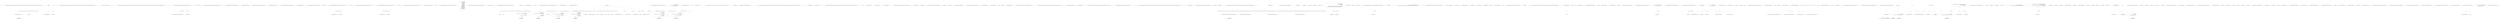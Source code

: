 digraph  {
m0_10 [cluster="CommandLine.Core.SpecificationExtensions.ThrowingValidate(System.Collections.Generic.IEnumerable<CommandLine.Core.Specification>, System.Collections.Generic.IEnumerable<System.Tuple<System.Func<CommandLine.Core.Specification, bool>, string>>)", file="InstanceBuilder.cs", label="Entry CommandLine.Core.SpecificationExtensions.ThrowingValidate(System.Collections.Generic.IEnumerable<CommandLine.Core.Specification>, System.Collections.Generic.IEnumerable<System.Tuple<System.Func<CommandLine.Core.Specification, bool>, string>>)", span="38-38"];
m0_11 [cluster="CommandLine.Core.SpecificationExtensions.ThrowingValidate(System.Collections.Generic.IEnumerable<CommandLine.Core.Specification>, System.Collections.Generic.IEnumerable<System.Tuple<System.Func<CommandLine.Core.Specification, bool>, string>>)", file="InstanceBuilder.cs", label=guardsLookup, span="40-40"];
m0_12 [cluster="CommandLine.Core.SpecificationExtensions.ThrowingValidate(System.Collections.Generic.IEnumerable<CommandLine.Core.Specification>, System.Collections.Generic.IEnumerable<System.Tuple<System.Func<CommandLine.Core.Specification, bool>, string>>)", file="InstanceBuilder.cs", label="specifications.Any(spec => guard.Item1(spec))", span="42-42"];
m0_14 [cluster="CommandLine.Core.SpecificationExtensions.ThrowingValidate(System.Collections.Generic.IEnumerable<CommandLine.Core.Specification>, System.Collections.Generic.IEnumerable<System.Tuple<System.Func<CommandLine.Core.Specification, bool>, string>>)", file="InstanceBuilder.cs", label="return specifications;", span="48-48"];
m0_13 [cluster="CommandLine.Core.SpecificationExtensions.ThrowingValidate(System.Collections.Generic.IEnumerable<CommandLine.Core.Specification>, System.Collections.Generic.IEnumerable<System.Tuple<System.Func<CommandLine.Core.Specification, bool>, string>>)", file="InstanceBuilder.cs", label="throw new ApplicationException(guard.Item2);", span="44-44"];
m0_15 [cluster="CommandLine.Core.SpecificationExtensions.ThrowingValidate(System.Collections.Generic.IEnumerable<CommandLine.Core.Specification>, System.Collections.Generic.IEnumerable<System.Tuple<System.Func<CommandLine.Core.Specification, bool>, string>>)", file="InstanceBuilder.cs", label="Exit CommandLine.Core.SpecificationExtensions.ThrowingValidate(System.Collections.Generic.IEnumerable<CommandLine.Core.Specification>, System.Collections.Generic.IEnumerable<System.Tuple<System.Func<CommandLine.Core.Specification, bool>, string>>)", span="38-38"];
m0_30 [cluster="System.Func<T1, T2, TResult>.Invoke(T1, T2)", file="InstanceBuilder.cs", label="Entry System.Func<T1, T2, TResult>.Invoke(T1, T2)", span="0-0"];
m0_9 [cluster="CommandLine.Core.OptionSpecification.OptionSpecification(string, string, bool, string, CommandLine.Infrastructure.Maybe<int>, CommandLine.Infrastructure.Maybe<int>, char, CommandLine.Infrastructure.Maybe<object>, System.Type, CommandLine.Core.TargetType, string, string, System.Collections.Generic.IEnumerable<string>)", file="InstanceBuilder.cs", label="Entry CommandLine.Core.OptionSpecification.OptionSpecification(string, string, bool, string, CommandLine.Infrastructure.Maybe<int>, CommandLine.Infrastructure.Maybe<int>, char, CommandLine.Infrastructure.Maybe<object>, System.Type, CommandLine.Core.TargetType, string, string, System.Collections.Generic.IEnumerable<string>)", span="18-18"];
m0_22 [cluster="CommandLine.Core.SpecificationExtensions.HavingRange(CommandLine.Core.Specification, System.Func<int, int, bool>)", file="InstanceBuilder.cs", label="Entry CommandLine.Core.SpecificationExtensions.HavingRange(CommandLine.Core.Specification, System.Func<int, int, bool>)", span="51-51"];
m0_23 [cluster="CommandLine.Core.SpecificationExtensions.HavingRange(CommandLine.Core.Specification, System.Func<int, int, bool>)", file="InstanceBuilder.cs", label="int min", span="53-53"];
m0_25 [cluster="CommandLine.Core.SpecificationExtensions.HavingRange(CommandLine.Core.Specification, System.Func<int, int, bool>)", file="InstanceBuilder.cs", label="specification.Min.MatchJust(out min) && specification.Max.MatchJust(out max)", span="55-55"];
m0_26 [cluster="CommandLine.Core.SpecificationExtensions.HavingRange(CommandLine.Core.Specification, System.Func<int, int, bool>)", file="InstanceBuilder.cs", label="return predicate(min, max);", span="57-57"];
m0_24 [cluster="CommandLine.Core.SpecificationExtensions.HavingRange(CommandLine.Core.Specification, System.Func<int, int, bool>)", file="InstanceBuilder.cs", label="int max", span="54-54"];
m0_27 [cluster="CommandLine.Core.SpecificationExtensions.HavingRange(CommandLine.Core.Specification, System.Func<int, int, bool>)", file="InstanceBuilder.cs", label="return false;", span="59-59"];
m0_28 [cluster="CommandLine.Core.SpecificationExtensions.HavingRange(CommandLine.Core.Specification, System.Func<int, int, bool>)", file="InstanceBuilder.cs", label="Exit CommandLine.Core.SpecificationExtensions.HavingRange(CommandLine.Core.Specification, System.Func<int, int, bool>)", span="51-51"];
m0_0 [cluster="CommandLine.Core.SpecificationExtensions.IsOption(CommandLine.Core.Specification)", file="InstanceBuilder.cs", label="Entry CommandLine.Core.SpecificationExtensions.IsOption(CommandLine.Core.Specification)", span="10-10"];
m0_1 [cluster="CommandLine.Core.SpecificationExtensions.IsOption(CommandLine.Core.Specification)", file="InstanceBuilder.cs", label="return specification.Tag == SpecificationType.Option;", span="12-12"];
m0_2 [cluster="CommandLine.Core.SpecificationExtensions.IsOption(CommandLine.Core.Specification)", file="InstanceBuilder.cs", label="Exit CommandLine.Core.SpecificationExtensions.IsOption(CommandLine.Core.Specification)", span="10-10"];
m0_29 [cluster="CommandLine.Infrastructure.Maybe<T>.MatchJust(out T)", file="InstanceBuilder.cs", label="Entry CommandLine.Infrastructure.Maybe<T>.MatchJust(out T)", span="31-31"];
m0_3 [cluster="CommandLine.Core.SpecificationExtensions.IsValue(CommandLine.Core.Specification)", file="InstanceBuilder.cs", label="Entry CommandLine.Core.SpecificationExtensions.IsValue(CommandLine.Core.Specification)", span="15-15"];
m0_4 [cluster="CommandLine.Core.SpecificationExtensions.IsValue(CommandLine.Core.Specification)", file="InstanceBuilder.cs", label="return specification.Tag == SpecificationType.Value;", span="17-17"];
m0_5 [cluster="CommandLine.Core.SpecificationExtensions.IsValue(CommandLine.Core.Specification)", file="InstanceBuilder.cs", label="Exit CommandLine.Core.SpecificationExtensions.IsValue(CommandLine.Core.Specification)", span="15-15"];
m0_18 [cluster="lambda expression", file="InstanceBuilder.cs", label="Entry lambda expression", span="42-42"];
m0_19 [cluster="lambda expression", file="InstanceBuilder.cs", label="guard.Item1(spec)", span="42-42"];
m0_20 [cluster="lambda expression", file="InstanceBuilder.cs", label="Exit lambda expression", span="42-42"];
m0_37 [cluster="CommandLine.Core.SpecificationExtensions.HavingMax(CommandLine.Core.Specification, System.Func<int, bool>)", file="InstanceBuilder.cs", label="Entry CommandLine.Core.SpecificationExtensions.HavingMax(CommandLine.Core.Specification, System.Func<int, bool>)", span="72-72"];
m0_38 [cluster="CommandLine.Core.SpecificationExtensions.HavingMax(CommandLine.Core.Specification, System.Func<int, bool>)", file="InstanceBuilder.cs", label="int max", span="74-74"];
m0_39 [cluster="CommandLine.Core.SpecificationExtensions.HavingMax(CommandLine.Core.Specification, System.Func<int, bool>)", file="InstanceBuilder.cs", label="specification.Max.MatchJust(out max)", span="75-75"];
m0_40 [cluster="CommandLine.Core.SpecificationExtensions.HavingMax(CommandLine.Core.Specification, System.Func<int, bool>)", file="InstanceBuilder.cs", label="return predicate(max);", span="77-77"];
m0_41 [cluster="CommandLine.Core.SpecificationExtensions.HavingMax(CommandLine.Core.Specification, System.Func<int, bool>)", file="InstanceBuilder.cs", label="return false;", span="79-79"];
m0_42 [cluster="CommandLine.Core.SpecificationExtensions.HavingMax(CommandLine.Core.Specification, System.Func<int, bool>)", file="InstanceBuilder.cs", label="Exit CommandLine.Core.SpecificationExtensions.HavingMax(CommandLine.Core.Specification, System.Func<int, bool>)", span="72-72"];
m0_31 [cluster="CommandLine.Core.SpecificationExtensions.HavingMin(CommandLine.Core.Specification, System.Func<int, bool>)", file="InstanceBuilder.cs", label="Entry CommandLine.Core.SpecificationExtensions.HavingMin(CommandLine.Core.Specification, System.Func<int, bool>)", span="62-62"];
m0_32 [cluster="CommandLine.Core.SpecificationExtensions.HavingMin(CommandLine.Core.Specification, System.Func<int, bool>)", file="InstanceBuilder.cs", label="int min", span="64-64"];
m0_33 [cluster="CommandLine.Core.SpecificationExtensions.HavingMin(CommandLine.Core.Specification, System.Func<int, bool>)", file="InstanceBuilder.cs", label="specification.Min.MatchJust(out min)", span="65-65"];
m0_34 [cluster="CommandLine.Core.SpecificationExtensions.HavingMin(CommandLine.Core.Specification, System.Func<int, bool>)", file="InstanceBuilder.cs", label="return predicate(min);", span="67-67"];
m0_35 [cluster="CommandLine.Core.SpecificationExtensions.HavingMin(CommandLine.Core.Specification, System.Func<int, bool>)", file="InstanceBuilder.cs", label="return false;", span="69-69"];
m0_36 [cluster="CommandLine.Core.SpecificationExtensions.HavingMin(CommandLine.Core.Specification, System.Func<int, bool>)", file="InstanceBuilder.cs", label="Exit CommandLine.Core.SpecificationExtensions.HavingMin(CommandLine.Core.Specification, System.Func<int, bool>)", span="62-62"];
m0_17 [cluster="System.ApplicationException.ApplicationException(string)", file="InstanceBuilder.cs", label="Entry System.ApplicationException.ApplicationException(string)", span="0-0"];
m0_16 [cluster="Unk.Any", file="InstanceBuilder.cs", label="Entry Unk.Any", span=""];
m0_6 [cluster="CommandLine.Core.SpecificationExtensions.WithLongName(CommandLine.Core.OptionSpecification, string)", file="InstanceBuilder.cs", label="Entry CommandLine.Core.SpecificationExtensions.WithLongName(CommandLine.Core.OptionSpecification, string)", span="20-20"];
m0_7 [cluster="CommandLine.Core.SpecificationExtensions.WithLongName(CommandLine.Core.OptionSpecification, string)", file="InstanceBuilder.cs", label="return new OptionSpecification(\r\n                specification.ShortName,\r\n                newLongName,\r\n                specification.Required,\r\n                specification.SetName,\r\n                specification.Min,\r\n                specification.Max,\r\n                specification.Separator,\r\n                specification.DefaultValue,\r\n                specification.ConversionType,\r\n                specification.TargetType,\r\n                specification.HelpText,\r\n                specification.MetaValue,\r\n                specification.EnumValues);", span="22-35"];
m0_8 [cluster="CommandLine.Core.SpecificationExtensions.WithLongName(CommandLine.Core.OptionSpecification, string)", file="InstanceBuilder.cs", label="Exit CommandLine.Core.SpecificationExtensions.WithLongName(CommandLine.Core.OptionSpecification, string)", span="20-20"];
m0_21 [cluster="System.Func<T, TResult>.Invoke(T)", file="InstanceBuilder.cs", label="Entry System.Func<T, TResult>.Invoke(T)", span="0-0"];
m0_43 [file="InstanceBuilder.cs", label=guard, span=""];
m1_8 [cluster="CommandLine.Infrastructure.Maybe.Nothing<T>()", file="Specification.cs", label="Entry CommandLine.Infrastructure.Maybe.Nothing<T>()", span="63-63"];
m1_9 [cluster="System.Collections.Generic.List<T>.List()", color=green, community=0, file="Specification.cs", label="Entry System.Collections.Generic.List<T>.List()", prediction=0, span="0-0"];
m1_10 [cluster="CommandLine.Core.NameLookup.WithSeparator(string, System.Collections.Generic.IEnumerable<CommandLine.Core.OptionSpecification>, System.StringComparer)", color=green, community=0, file="Specification.cs", label="Entry CommandLine.Core.NameLookup.WithSeparator(string, System.Collections.Generic.IEnumerable<CommandLine.Core.OptionSpecification>, System.StringComparer)", prediction=1, span="16-16"];
m1_11 [cluster="Unk.ShouldBeEquivalentTo", file="Specification.cs", label="Entry Unk.ShouldBeEquivalentTo", span=""];
m1_12 [cluster="CommandLine.Parser.Parser(System.Action<CommandLine.ParserSettings>)", file="Specification.cs", label="configuration(settings)", span="41-41"];
m1_13 [cluster="CommandLine.Parser.Parser(System.Action<CommandLine.ParserSettings>)", file="Specification.cs", label="settings.Consumed = true", span="42-42"];
m1_14 [cluster="CommandLine.Parser.Parser(System.Action<CommandLine.ParserSettings>)", file="Specification.cs", label="Exit CommandLine.Parser.Parser(System.Action<CommandLine.ParserSettings>)", span="36-36"];
m1_84 [cluster="CommandLine.Core.Tokenizer.PreprocessDashDash(System.Collections.Generic.IEnumerable<string>, System.Func<System.Collections.Generic.IEnumerable<string>, RailwaySharp.ErrorHandling.Result<System.Collections.Generic.IEnumerable<CommandLine.Core.Token>, CommandLine.Error>>)", file="Specification.cs", label="Entry CommandLine.Core.Tokenizer.PreprocessDashDash(System.Collections.Generic.IEnumerable<string>, System.Func<System.Collections.Generic.IEnumerable<string>, RailwaySharp.ErrorHandling.Result<System.Collections.Generic.IEnumerable<CommandLine.Core.Token>, CommandLine.Error>>)", span="34-34"];
m1_20 [cluster="CommandLine.Parser.~Parser()", file="Specification.cs", label="Entry CommandLine.Parser.~Parser()", span="54-54"];
m1_21 [cluster="CommandLine.Parser.~Parser()", file="Specification.cs", label="Dispose(false)", span="56-56"];
m1_22 [cluster="CommandLine.Parser.~Parser()", file="Specification.cs", label="Exit CommandLine.Parser.~Parser()", span="54-54"];
m1_86 [cluster="CommandLine.Core.Tokenizer.ExplodeOptionList(RailwaySharp.ErrorHandling.Result<System.Collections.Generic.IEnumerable<CommandLine.Core.Token>, CommandLine.Error>, System.Func<string, CSharpx.Maybe<char>>)", file="Specification.cs", label="Entry CommandLine.Core.Tokenizer.ExplodeOptionList(RailwaySharp.ErrorHandling.Result<System.Collections.Generic.IEnumerable<CommandLine.Core.Token>, CommandLine.Error>, System.Func<string, CSharpx.Maybe<char>>)", span="47-47"];
m1_58 [cluster="CommandLine.Parser.ParseArguments(System.Collections.Generic.IEnumerable<string>, params System.Type[])", file="Specification.cs", label="Entry CommandLine.Parser.ParseArguments(System.Collections.Generic.IEnumerable<string>, params System.Type[])", span="141-141"];
m1_59 [cluster="CommandLine.Parser.ParseArguments(System.Collections.Generic.IEnumerable<string>, params System.Type[])", color=green, community=0, file="Specification.cs", label="args == null", prediction=2, span="143-143"];
m1_60 [cluster="CommandLine.Parser.ParseArguments(System.Collections.Generic.IEnumerable<string>, params System.Type[])", color=green, community=0, file="Specification.cs", label="throw new ArgumentNullException(''args'');", prediction=3, span="143-143"];
m1_61 [cluster="CommandLine.Parser.ParseArguments(System.Collections.Generic.IEnumerable<string>, params System.Type[])", color=green, community=0, file="Specification.cs", label="types == null", prediction=4, span="144-144"];
m1_62 [cluster="CommandLine.Parser.ParseArguments(System.Collections.Generic.IEnumerable<string>, params System.Type[])", color=green, community=0, file="Specification.cs", label="throw new ArgumentNullException(''types'');", prediction=5, span="144-144"];
m1_63 [cluster="CommandLine.Parser.ParseArguments(System.Collections.Generic.IEnumerable<string>, params System.Type[])", color=green, community=0, file="Specification.cs", label="types.Length == 0", prediction=4, span="145-145"];
m1_64 [cluster="CommandLine.Parser.ParseArguments(System.Collections.Generic.IEnumerable<string>, params System.Type[])", color=green, community=0, file="Specification.cs", label="throw new ArgumentOutOfRangeException(''types'');", prediction=7, span="145-145"];
m1_65 [cluster="CommandLine.Parser.ParseArguments(System.Collections.Generic.IEnumerable<string>, params System.Type[])", color=green, community=0, file="Specification.cs", label="return MakeParserResult(\r\n                () => InstanceChooser.Choose(\r\n                    (arguments, optionSpecs) => Tokenize(arguments, optionSpecs, settings),\r\n                    types,\r\n                    args,\r\n                    settings.NameComparer,\r\n                    settings.ParsingCulture),\r\n                settings);", prediction=4, span="147-154"];
m1_66 [cluster="CommandLine.Parser.ParseArguments(System.Collections.Generic.IEnumerable<string>, params System.Type[])", file="Specification.cs", label="Exit CommandLine.Parser.ParseArguments(System.Collections.Generic.IEnumerable<string>, params System.Type[])", span="141-141"];
m1_16 [cluster="System.Action<T>.Invoke(T)", file="Specification.cs", label="Entry System.Action<T>.Invoke(T)", span="0-0"];
m1_33 [cluster="Unk.MakeParserResult", file="Specification.cs", label="Entry Unk.MakeParserResult", span=""];
m1_3 [cluster="CommandLine.Tests.Unit.Core.NameLookupTests.Lookup_name_of_sequence_option_with_separator()", file="Specification.cs", label="var result = NameLookup.WithSeparator(''string-seq'', specs, StringComparer.InvariantCulture)", span="22-22"];
m1_17 [cluster="CommandLine.Parser.Parser(CommandLine.ParserSettings)", file="Specification.cs", label="this.settings = settings", span="47-47"];
m1_18 [cluster="CommandLine.Parser.Parser(CommandLine.ParserSettings)", file="Specification.cs", label="this.settings.Consumed = true", span="48-48"];
m1_19 [cluster="CommandLine.Parser.Parser(CommandLine.ParserSettings)", file="Specification.cs", label="Exit CommandLine.Parser.Parser(CommandLine.ParserSettings)", span="45-45"];
m1_67 [cluster="System.ArgumentOutOfRangeException.ArgumentOutOfRangeException(string)", file="Specification.cs", label="Entry System.ArgumentOutOfRangeException.ArgumentOutOfRangeException(string)", span="0-0"];
m1_42 [cluster="CommandLine.Parser.ParseArguments<T>(System.Func<T>, System.Collections.Generic.IEnumerable<string>)", file="Specification.cs", label="Entry CommandLine.Parser.ParseArguments<T>(System.Func<T>, System.Collections.Generic.IEnumerable<string>)", span="112-112"];
m1_44 [cluster="CommandLine.Parser.ParseArguments<T>(System.Func<T>, System.Collections.Generic.IEnumerable<string>)", file="Specification.cs", label="throw new ArgumentNullException(''factory'');", span="115-115"];
m1_48 [cluster="CommandLine.Parser.ParseArguments<T>(System.Func<T>, System.Collections.Generic.IEnumerable<string>)", file="Specification.cs", label="throw new ArgumentNullException(''args'');", span="117-117"];
m1_49 [cluster="CommandLine.Parser.ParseArguments<T>(System.Func<T>, System.Collections.Generic.IEnumerable<string>)", file="Specification.cs", label="return MakeParserResult(\r\n                () => InstanceBuilder.Build(\r\n                    Maybe.Just(factory),\r\n                    (arguments, optionSpecs) => Tokenize(arguments, optionSpecs, settings),\r\n                    args,\r\n                    settings.NameComparer,\r\n                    settings.ParsingCulture),\r\n                settings);", span="119-126"];
m1_43 [cluster="CommandLine.Parser.ParseArguments<T>(System.Func<T>, System.Collections.Generic.IEnumerable<string>)", file="Specification.cs", label="factory == null", span="115-115"];
m1_47 [cluster="CommandLine.Parser.ParseArguments<T>(System.Func<T>, System.Collections.Generic.IEnumerable<string>)", file="Specification.cs", label="args == null", span="117-117"];
m1_45 [cluster="CommandLine.Parser.ParseArguments<T>(System.Func<T>, System.Collections.Generic.IEnumerable<string>)", file="Specification.cs", label="!typeof(T).IsMutable()", span="116-116"];
m1_46 [cluster="CommandLine.Parser.ParseArguments<T>(System.Func<T>, System.Collections.Generic.IEnumerable<string>)", file="Specification.cs", label="throw new ArgumentException(''factory'');", span="116-116"];
m1_50 [cluster="CommandLine.Parser.ParseArguments<T>(System.Func<T>, System.Collections.Generic.IEnumerable<string>)", file="Specification.cs", label="Exit CommandLine.Parser.ParseArguments<T>(System.Func<T>, System.Collections.Generic.IEnumerable<string>)", span="112-112"];
m1_100 [cluster="CommandLine.Core.NameLookup.HavingSeparator(string, System.Collections.Generic.IEnumerable<CommandLine.Core.OptionSpecification>, System.StringComparer)", file="Specification.cs", label="Entry CommandLine.Core.NameLookup.HavingSeparator(string, System.Collections.Generic.IEnumerable<CommandLine.Core.OptionSpecification>, System.StringComparer)", span="16-16"];
m1_51 [cluster="System.ArgumentException.ArgumentException(string)", file="Specification.cs", label="Entry System.ArgumentException.ArgumentException(string)", span="0-0"];
m1_4 [cluster="CommandLine.Tests.Unit.Core.NameLookupTests.Lookup_name_of_sequence_option_with_separator()", file="Specification.cs", label="expected.ShouldBeEquivalentTo(result)", span="25-25"];
m1_93 [cluster="CommandLine.Core.NameLookup.Contains(string, System.Collections.Generic.IEnumerable<CommandLine.Core.OptionSpecification>, System.StringComparer)", file="Specification.cs", label="Entry CommandLine.Core.NameLookup.Contains(string, System.Collections.Generic.IEnumerable<CommandLine.Core.OptionSpecification>, System.StringComparer)", span="11-11"];
m1_5 [cluster="CommandLine.Tests.Unit.Core.NameLookupTests.Lookup_name_of_sequence_option_with_separator()", file="Specification.cs", label="Exit CommandLine.Tests.Unit.Core.NameLookupTests.Lookup_name_of_sequence_option_with_separator()", span="14-14"];
m1_6 [cluster="CommandLine.Infrastructure.Maybe.Just<T>(T)", file="Specification.cs", label="Entry CommandLine.Infrastructure.Maybe.Just<T>(T)", span="68-68"];
m1_7 [cluster="CommandLine.Core.OptionSpecification.OptionSpecification(string, string, bool, string, CommandLine.Infrastructure.Maybe<int>, CommandLine.Infrastructure.Maybe<int>, char, CommandLine.Infrastructure.Maybe<object>, System.Type, string, string, System.Collections.Generic.IEnumerable<string>)", file="Specification.cs", label="Entry CommandLine.Core.OptionSpecification.OptionSpecification(string, string, bool, string, CommandLine.Infrastructure.Maybe<int>, CommandLine.Infrastructure.Maybe<int>, char, CommandLine.Infrastructure.Maybe<object>, System.Type, string, string, System.Collections.Generic.IEnumerable<string>)", span="17-17"];
m1_31 [cluster="CSharpx.Maybe.Just<T>(T)", file="Specification.cs", label="Entry CSharpx.Maybe.Just<T>(T)", span="80-80"];
m1_0 [cluster="CommandLine.Tests.Unit.Core.NameLookupTests.Lookup_name_of_sequence_option_with_separator()", file="Specification.cs", label="Entry CommandLine.Tests.Unit.Core.NameLookupTests.Lookup_name_of_sequence_option_with_separator()", span="14-14"];
m1_68 [cluster="lambda expression", file="Specification.cs", label="Entry lambda expression", span="148-153"];
m1_69 [cluster="lambda expression", color=green, community=0, file="Specification.cs", label="InstanceChooser.Choose(\r\n                    (arguments, optionSpecs) => Tokenize(arguments, optionSpecs, settings),\r\n                    types,\r\n                    args,\r\n                    settings.NameComparer,\r\n                    settings.ParsingCulture)", prediction=4, span="148-153"];
m1_70 [cluster="lambda expression", file="Specification.cs", label="Exit lambda expression", span="148-153"];
m1_72 [cluster="lambda expression", file="Specification.cs", label="Entry lambda expression", span="149-149"];
m1_73 [cluster="lambda expression", color=green, community=0, file="Specification.cs", label="Tokenize(arguments, optionSpecs, settings)", prediction=4, span="149-149"];
m1_74 [cluster="lambda expression", file="Specification.cs", label="Exit lambda expression", span="149-149"];
m1_35 [cluster="lambda expression", file="Specification.cs", label="InstanceBuilder.Build(\r\n                    factory,\r\n                    (arguments, optionSpecs) => Tokenize(arguments, optionSpecs, settings),\r\n                    args,\r\n                    settings.NameComparer,\r\n                    settings.ParsingCulture)", span="93-98"];
m1_39 [cluster="lambda expression", file="Specification.cs", label="Tokenize(arguments, optionSpecs, settings)", span="95-95"];
m1_53 [cluster="lambda expression", file="Specification.cs", label="InstanceBuilder.Build(\r\n                    Maybe.Just(factory),\r\n                    (arguments, optionSpecs) => Tokenize(arguments, optionSpecs, settings),\r\n                    args,\r\n                    settings.NameComparer,\r\n                    settings.ParsingCulture)", span="120-125"];
m1_56 [cluster="lambda expression", file="Specification.cs", label="Tokenize(arguments, optionSpecs, settings)", span="122-122"];
m1_88 [cluster="lambda expression", file="Specification.cs", label="Tokenizer.Tokenize(args, name => NameLookup.Contains(name, optionSpecs, settings.NameComparer))", span="176-176"];
m1_91 [cluster="lambda expression", file="Specification.cs", label="NameLookup.Contains(name, optionSpecs, settings.NameComparer)", span="176-176"];
m1_95 [cluster="lambda expression", file="Specification.cs", label="NameLookup.Contains(name, optionSpecs, settings.NameComparer)", span="177-177"];
m1_98 [cluster="lambda expression", file="Specification.cs", label="NameLookup.HavingSeparator(name, optionSpecs, settings.NameComparer)", span="178-178"];
m1_1 [cluster="CommandLine.Tests.Unit.Core.NameLookupTests.Lookup_name_of_sequence_option_with_separator()", file="Specification.cs", label="var expected = Maybe.Just(''.'')", span="17-17"];
m1_34 [cluster="lambda expression", file="Specification.cs", label="Entry lambda expression", span="93-98"];
m1_36 [cluster="lambda expression", file="Specification.cs", label="Exit lambda expression", span="93-98"];
m1_38 [cluster="lambda expression", file="Specification.cs", label="Entry lambda expression", span="95-95"];
m1_40 [cluster="lambda expression", file="Specification.cs", label="Exit lambda expression", span="95-95"];
m1_52 [cluster="lambda expression", file="Specification.cs", label="Entry lambda expression", span="120-125"];
m1_54 [cluster="lambda expression", file="Specification.cs", label="Exit lambda expression", span="120-125"];
m1_55 [cluster="lambda expression", file="Specification.cs", label="Entry lambda expression", span="122-122"];
m1_57 [cluster="lambda expression", file="Specification.cs", label="Exit lambda expression", span="122-122"];
m1_87 [cluster="lambda expression", file="Specification.cs", label="Entry lambda expression", span="175-176"];
m1_94 [cluster="lambda expression", file="Specification.cs", label="Entry lambda expression", span="177-177"];
m1_89 [cluster="lambda expression", file="Specification.cs", label="Exit lambda expression", span="175-176"];
m1_90 [cluster="lambda expression", file="Specification.cs", label="Entry lambda expression", span="176-176"];
m1_92 [cluster="lambda expression", file="Specification.cs", label="Exit lambda expression", span="176-176"];
m1_96 [cluster="lambda expression", file="Specification.cs", label="Exit lambda expression", span="177-177"];
m1_97 [cluster="lambda expression", file="Specification.cs", label="Entry lambda expression", span="178-178"];
m1_99 [cluster="lambda expression", file="Specification.cs", label="Exit lambda expression", span="178-178"];
m1_2 [cluster="CommandLine.Tests.Unit.Core.NameLookupTests.Lookup_name_of_sequence_option_with_separator()", file="Specification.cs", label="var specs = new[] { new OptionSpecification(string.Empty, ''string-seq'',\r\n                false, string.Empty, Maybe.Nothing<int>(), Maybe.Nothing<int>(), '.', null, typeof(IEnumerable<string>), string.Empty, string.Empty, new List<string>())}", span="18-19"];
m1_85 [cluster="CommandLine.Core.Tokenizer.Tokenize(System.Collections.Generic.IEnumerable<string>, System.Func<string, bool>)", file="Specification.cs", label="Entry CommandLine.Core.Tokenizer.Tokenize(System.Collections.Generic.IEnumerable<string>, System.Func<string, bool>)", span="14-14"];
m1_79 [cluster="System.GC.SuppressFinalize(object)", file="Specification.cs", label="Entry System.GC.SuppressFinalize(object)", span="0-0"];
m1_32 [cluster="CSharpx.Maybe.Nothing<T>()", file="Specification.cs", label="Entry CSharpx.Maybe.Nothing<T>()", span="75-75"];
m1_137 [cluster="CommandLine.ParserSettings.Dispose()", file="Specification.cs", label="Entry CommandLine.ParserSettings.Dispose()", span="119-119"];
m1_30 [cluster="System.Type.IsMutable()", file="Specification.cs", label="Entry System.Type.IsMutable()", span="115-115"];
m1_75 [cluster="CommandLine.Parser.Dispose()", file="Specification.cs", label="Entry CommandLine.Parser.Dispose()", span="160-160"];
m1_76 [cluster="CommandLine.Parser.Dispose()", file="Specification.cs", label="Dispose(true)", span="162-162"];
m1_77 [cluster="CommandLine.Parser.Dispose()", file="Specification.cs", label="GC.SuppressFinalize(this)", span="164-164"];
m1_78 [cluster="CommandLine.Parser.Dispose()", file="Specification.cs", label="Exit CommandLine.Parser.Dispose()", span="160-160"];
m1_71 [cluster="Unk.Choose", file="Specification.cs", label="Entry Unk.Choose", span=""];
m1_24 [cluster="CommandLine.Parser.ParseArguments<T>(System.Collections.Generic.IEnumerable<string>)", file="Specification.cs", label="Entry CommandLine.Parser.ParseArguments<T>(System.Collections.Generic.IEnumerable<string>)", span="84-84"];
m1_26 [cluster="CommandLine.Parser.ParseArguments<T>(System.Collections.Generic.IEnumerable<string>)", file="Specification.cs", label="throw new ArgumentNullException(''args'');", span="86-86"];
m1_28 [cluster="CommandLine.Parser.ParseArguments<T>(System.Collections.Generic.IEnumerable<string>)", file="Specification.cs", label="return MakeParserResult(\r\n                () => InstanceBuilder.Build(\r\n                    factory,\r\n                    (arguments, optionSpecs) => Tokenize(arguments, optionSpecs, settings),\r\n                    args,\r\n                    settings.NameComparer,\r\n                    settings.ParsingCulture),\r\n                settings);", span="92-99"];
m1_25 [cluster="CommandLine.Parser.ParseArguments<T>(System.Collections.Generic.IEnumerable<string>)", file="Specification.cs", label="args == null", span="86-86"];
m1_27 [cluster="CommandLine.Parser.ParseArguments<T>(System.Collections.Generic.IEnumerable<string>)", file="Specification.cs", label="var factory = typeof(T).IsMutable()\r\n                ? Maybe.Just<Func<T>>(Activator.CreateInstance<T>)\r\n                : Maybe.Nothing<Func<T>>()", span="88-90"];
m1_29 [cluster="CommandLine.Parser.ParseArguments<T>(System.Collections.Generic.IEnumerable<string>)", file="Specification.cs", label="Exit CommandLine.Parser.ParseArguments<T>(System.Collections.Generic.IEnumerable<string>)", span="84-84"];
m1_41 [cluster="CommandLine.Parser.Tokenize(System.Collections.Generic.IEnumerable<string>, System.Collections.Generic.IEnumerable<CommandLine.Core.OptionSpecification>, CommandLine.ParserSettings)", file="Specification.cs", label="Entry CommandLine.Parser.Tokenize(System.Collections.Generic.IEnumerable<string>, System.Collections.Generic.IEnumerable<CommandLine.Core.OptionSpecification>, CommandLine.ParserSettings)", span="167-167"];
m1_80 [cluster="CommandLine.Parser.Tokenize(System.Collections.Generic.IEnumerable<string>, System.Collections.Generic.IEnumerable<CommandLine.Core.OptionSpecification>, CommandLine.ParserSettings)", file="Specification.cs", label="var tokens = settings.EnableDashDash\r\n                ? Tokenizer.PreprocessDashDash(\r\n                        arguments,\r\n                        args =>\r\n                            Tokenizer.Tokenize(args, name => NameLookup.Contains(name, optionSpecs, settings.NameComparer)))\r\n                : Tokenizer.Tokenize(arguments, name => NameLookup.Contains(name, optionSpecs, settings.NameComparer))", span="172-177"];
m1_81 [cluster="CommandLine.Parser.Tokenize(System.Collections.Generic.IEnumerable<string>, System.Collections.Generic.IEnumerable<CommandLine.Core.OptionSpecification>, CommandLine.ParserSettings)", file="Specification.cs", label="var explodedTokens = Tokenizer.ExplodeOptionList(tokens, name => NameLookup.HavingSeparator(name, optionSpecs, settings.NameComparer))", span="178-178"];
m1_82 [cluster="CommandLine.Parser.Tokenize(System.Collections.Generic.IEnumerable<string>, System.Collections.Generic.IEnumerable<CommandLine.Core.OptionSpecification>, CommandLine.ParserSettings)", file="Specification.cs", label="return explodedTokens;", span="179-179"];
m1_83 [cluster="CommandLine.Parser.Tokenize(System.Collections.Generic.IEnumerable<string>, System.Collections.Generic.IEnumerable<CommandLine.Core.OptionSpecification>, CommandLine.ParserSettings)", file="Specification.cs", label="Exit CommandLine.Parser.Tokenize(System.Collections.Generic.IEnumerable<string>, System.Collections.Generic.IEnumerable<CommandLine.Core.OptionSpecification>, CommandLine.ParserSettings)", span="167-167"];
m1_23 [cluster="CommandLine.Parser.Dispose(bool)", file="Specification.cs", label="Entry CommandLine.Parser.Dispose(bool)", span="213-213"];
m1_130 [cluster="CommandLine.Parser.Dispose(bool)", file="Specification.cs", label=disposed, span="215-215"];
m1_133 [cluster="CommandLine.Parser.Dispose(bool)", file="Specification.cs", label="settings != null", span="222-222"];
m1_134 [cluster="CommandLine.Parser.Dispose(bool)", file="Specification.cs", label="settings.Dispose()", span="224-224"];
m1_135 [cluster="CommandLine.Parser.Dispose(bool)", file="Specification.cs", label="disposed = true", span="227-227"];
m1_131 [cluster="CommandLine.Parser.Dispose(bool)", file="Specification.cs", label="return;", span="217-217"];
m1_132 [cluster="CommandLine.Parser.Dispose(bool)", file="Specification.cs", label=disposing, span="220-220"];
m1_136 [cluster="CommandLine.Parser.Dispose(bool)", file="Specification.cs", label="Exit CommandLine.Parser.Dispose(bool)", span="213-213"];
m1_15 [cluster="System.ArgumentNullException.ArgumentNullException(string)", file="Specification.cs", label="Entry System.ArgumentNullException.ArgumentNullException(string)", span="0-0"];
m1_37 [cluster="Unk.Build", file="Specification.cs", label="Entry Unk.Build", span=""];
m1_138 [file="Specification.cs", label="CommandLine.Parser", span=""];
m1_143 [file="Specification.cs", label="System.Collections.Generic.IEnumerable<string>", span=""];
m1_144 [file="Specification.cs", label="params System.Type[]", span=""];
m1_139 [file="Specification.cs", label="System.Collections.Generic.IEnumerable<string>", span=""];
m1_140 [file="Specification.cs", label=factory, span=""];
m1_141 [file="Specification.cs", label="System.Func<T>", span=""];
m1_142 [file="Specification.cs", label="System.Collections.Generic.IEnumerable<string>", span=""];
m1_145 [file="Specification.cs", label="System.Collections.Generic.IEnumerable<CommandLine.Core.OptionSpecification>", span=""];
m1_146 [file="Specification.cs", label="CommandLine.ParserSettings", span=""];
m2_18 [cluster="System.Type.GetVerbSpecification()", file="UnParserExtensions.cs", label="Entry System.Type.GetVerbSpecification()", span="27-27"];
m2_35 [cluster="System.Text.StringBuilder.Append(char)", file="UnParserExtensions.cs", label="Entry System.Text.StringBuilder.Append(char)", span="0-0"];
m2_93 [cluster="Unk.doubQt", file="UnParserExtensions.cs", label="Entry Unk.doubQt", span=""];
m2_115 [cluster="CommandLine.Infrastructure.FSharpOptionHelper.IsSome(object)", file="UnParserExtensions.cs", label="Entry CommandLine.Infrastructure.FSharpOptionHelper.IsSome(object)", span="52-52"];
m2_95 [cluster="CommandLine.UnParserExtensions.SeperatorOrSpace(CommandLine.Core.Specification)", file="UnParserExtensions.cs", label="Entry CommandLine.UnParserExtensions.SeperatorOrSpace(CommandLine.Core.Specification)", span="95-95"];
m2_96 [cluster="CommandLine.UnParserExtensions.SeperatorOrSpace(CommandLine.Core.Specification)", file="UnParserExtensions.cs", label="return (spec as OptionSpecification).ToMaybe()\r\n                .Return(o => o.Separator != '\0' ? o.Separator : ' ', ' ');", span="97-98"];
m2_97 [cluster="CommandLine.UnParserExtensions.SeperatorOrSpace(CommandLine.Core.Specification)", file="UnParserExtensions.cs", label="Exit CommandLine.UnParserExtensions.SeperatorOrSpace(CommandLine.Core.Specification)", span="95-95"];
m2_57 [cluster="CommandLine.UnParserExtensions.FormatValue(CommandLine.Core.Specification, object)", file="UnParserExtensions.cs", label="Entry CommandLine.UnParserExtensions.FormatValue(CommandLine.Core.Specification, object)", span="63-63"];
m2_58 [cluster="CommandLine.UnParserExtensions.FormatValue(CommandLine.Core.Specification, object)", file="UnParserExtensions.cs", label="var builder = new StringBuilder()", span="65-65"];
m2_59 [cluster="CommandLine.UnParserExtensions.FormatValue(CommandLine.Core.Specification, object)", file="UnParserExtensions.cs", label="spec.TargetType", span="66-66"];
m2_61 [cluster="CommandLine.UnParserExtensions.FormatValue(CommandLine.Core.Specification, object)", file="UnParserExtensions.cs", label="builder.Append(FormatWithQuotesIfString(value))", span="69-69"];
m2_63 [cluster="CommandLine.UnParserExtensions.FormatValue(CommandLine.Core.Specification, object)", file="UnParserExtensions.cs", label="var sep = spec.SeperatorOrSpace()", span="72-72"];
m2_65 [cluster="CommandLine.UnParserExtensions.FormatValue(CommandLine.Core.Specification, object)", file="UnParserExtensions.cs", label="var e = ((IEnumerable)value).GetEnumerator()", span="75-75"];
m2_67 [cluster="CommandLine.UnParserExtensions.FormatValue(CommandLine.Core.Specification, object)", file="UnParserExtensions.cs", label="builder.Append(format(e.Current)).Append(sep)", span="77-77"];
m2_68 [cluster="CommandLine.UnParserExtensions.FormatValue(CommandLine.Core.Specification, object)", file="UnParserExtensions.cs", label="builder.TrimEndIfMatch(' ')", span="78-78"];
m2_69 [cluster="CommandLine.UnParserExtensions.FormatValue(CommandLine.Core.Specification, object)", file="UnParserExtensions.cs", label="return builder.ToString();", span="81-81"];
m2_60 [cluster="CommandLine.UnParserExtensions.FormatValue(CommandLine.Core.Specification, object)", file="UnParserExtensions.cs", label="TargetType.Scalar", span="68-68"];
m2_62 [cluster="CommandLine.UnParserExtensions.FormatValue(CommandLine.Core.Specification, object)", file="UnParserExtensions.cs", label="TargetType.Sequence", span="71-71"];
m2_64 [cluster="CommandLine.UnParserExtensions.FormatValue(CommandLine.Core.Specification, object)", file="UnParserExtensions.cs", label="Func<object, object> format = v\r\n                        => sep == ' ' ? FormatWithQuotesIfString(v) : v", span="73-74"];
m2_66 [cluster="CommandLine.UnParserExtensions.FormatValue(CommandLine.Core.Specification, object)", file="UnParserExtensions.cs", label="e.MoveNext()", span="76-76"];
m2_70 [cluster="CommandLine.UnParserExtensions.FormatValue(CommandLine.Core.Specification, object)", file="UnParserExtensions.cs", label="Exit CommandLine.UnParserExtensions.FormatValue(CommandLine.Core.Specification, object)", span="63-63"];
m2_74 [cluster="System.Collections.IEnumerable.GetEnumerator()", file="UnParserExtensions.cs", label="Entry System.Collections.IEnumerable.GetEnumerator()", span="0-0"];
m2_26 [cluster="Unk.Any", file="UnParserExtensions.cs", label="Entry Unk.Any", span=""];
m2_21 [cluster="object.IsEmpty()", file="UnParserExtensions.cs", label="Entry object.IsEmpty()", span="127-127"];
m2_76 [cluster="System.Func<T, TResult>.Invoke(T)", file="UnParserExtensions.cs", label="Entry System.Func<T, TResult>.Invoke(T)", span="0-0"];
m2_117 [cluster="CommandLine.UnParserExtensions.IsEmpty(object)", file="UnParserExtensions.cs", label="Entry CommandLine.UnParserExtensions.IsEmpty(object)", span="127-127"];
m2_118 [cluster="CommandLine.UnParserExtensions.IsEmpty(object)", file="UnParserExtensions.cs", label="value == null", span="129-129"];
m2_120 [cluster="CommandLine.UnParserExtensions.IsEmpty(object)", file="UnParserExtensions.cs", label="ReflectionHelper.IsFSharpOptionType(value.GetType()) && !FSharpOptionHelper.IsSome(value)", span="130-130"];
m2_122 [cluster="CommandLine.UnParserExtensions.IsEmpty(object)", file="UnParserExtensions.cs", label="value is ValueType && value.Equals(value.GetType().GetDefaultValue())", span="131-131"];
m2_124 [cluster="CommandLine.UnParserExtensions.IsEmpty(object)", file="UnParserExtensions.cs", label="value is string && ((string)value).Length == 0", span="132-132"];
m2_126 [cluster="CommandLine.UnParserExtensions.IsEmpty(object)", file="UnParserExtensions.cs", label="value is IEnumerable && !((IEnumerable)value).GetEnumerator().MoveNext()", span="133-133"];
m2_119 [cluster="CommandLine.UnParserExtensions.IsEmpty(object)", file="UnParserExtensions.cs", label="return true;", span="129-129"];
m2_121 [cluster="CommandLine.UnParserExtensions.IsEmpty(object)", file="UnParserExtensions.cs", label="return true;", span="130-130"];
m2_123 [cluster="CommandLine.UnParserExtensions.IsEmpty(object)", file="UnParserExtensions.cs", label="return true;", span="131-131"];
m2_125 [cluster="CommandLine.UnParserExtensions.IsEmpty(object)", file="UnParserExtensions.cs", label="return true;", span="132-132"];
m2_127 [cluster="CommandLine.UnParserExtensions.IsEmpty(object)", file="UnParserExtensions.cs", label="return true;", span="133-133"];
m2_128 [cluster="CommandLine.UnParserExtensions.IsEmpty(object)", file="UnParserExtensions.cs", label="return false;", span="134-134"];
m2_129 [cluster="CommandLine.UnParserExtensions.IsEmpty(object)", file="UnParserExtensions.cs", label="Exit CommandLine.UnParserExtensions.IsEmpty(object)", span="127-127"];
m2_23 [cluster="Unk.Where", file="UnParserExtensions.cs", label="Entry Unk.Where", span=""];
m2_88 [cluster="string.Replace(string, string)", file="UnParserExtensions.cs", label="Entry string.Replace(string, string)", span="0-0"];
m2_101 [cluster="CommandLine.UnParserExtensions.FormatOption(CommandLine.Core.OptionSpecification, object)", file="UnParserExtensions.cs", label="Entry CommandLine.UnParserExtensions.FormatOption(CommandLine.Core.OptionSpecification, object)", span="101-101"];
m2_103 [cluster="CommandLine.UnParserExtensions.FormatOption(CommandLine.Core.OptionSpecification, object)", file="UnParserExtensions.cs", label="Exit CommandLine.UnParserExtensions.FormatOption(CommandLine.Core.OptionSpecification, object)", span="101-101"];
m2_0 [cluster="CommandLine.UnParserExtensions.FormatCommandLine<T>(CommandLine.Parser, T)", file="UnParserExtensions.cs", label="Entry CommandLine.UnParserExtensions.FormatCommandLine<T>(CommandLine.Parser, T)", span="24-24"];
m2_1 [cluster="CommandLine.UnParserExtensions.FormatCommandLine<T>(CommandLine.Parser, T)", color=green, community=0, file="UnParserExtensions.cs", label="options == null", prediction=11, span="26-26"];
m2_2 [cluster="CommandLine.UnParserExtensions.FormatCommandLine<T>(CommandLine.Parser, T)", color=green, community=0, file="UnParserExtensions.cs", label="throw new ArgumentNullException(''options'');", prediction=11, span="26-26"];
m2_3 [cluster="CommandLine.UnParserExtensions.FormatCommandLine<T>(CommandLine.Parser, T)", color=green, community=0, file="UnParserExtensions.cs", label="var type = options.GetType()", prediction=13, span="28-28"];
m2_4 [cluster="CommandLine.UnParserExtensions.FormatCommandLine<T>(CommandLine.Parser, T)", color=green, community=0, file="UnParserExtensions.cs", label="var builder = new StringBuilder()", prediction=14, span="29-29"];
m2_5 [cluster="CommandLine.UnParserExtensions.FormatCommandLine<T>(CommandLine.Parser, T)", file="UnParserExtensions.cs", label="type.GetVerbSpecification()\r\n                .Return(verb => builder.Append(verb.Name).Append(' '), builder)", span="31-32"];
m2_20 [cluster="System.Type.GetSpecifications<T>(System.Func<System.Reflection.PropertyInfo, T>)", file="UnParserExtensions.cs", label="Entry System.Type.GetSpecifications<T>(System.Func<System.Reflection.PropertyInfo, T>)", span="16-16"];
m2_92 [cluster="Unk.Contains", file="UnParserExtensions.cs", label="Entry Unk.Contains", span=""];
m2_83 [cluster="T.ToMaybe<T>()", file="UnParserExtensions.cs", label="Entry T.ToMaybe<T>()", span="249-249"];
m2_87 [cluster="string.Contains(string)", file="UnParserExtensions.cs", label="Entry string.Contains(string)", span="0-0"];
m2_16 [cluster="object.GetType()", file="UnParserExtensions.cs", label="Entry object.GetType()", span="0-0"];
m2_98 [cluster="lambda expression", file="UnParserExtensions.cs", label="Entry lambda expression", span="98-98"];
m2_37 [cluster="lambda expression", file="UnParserExtensions.cs", label="new { Specification = Specification.FromProperty(pi),\r\n                            Value = pi.GetValue(options, null).NormalizeValue(), PropertyValue = pi.GetValue(options, null) }", span="37-38"];
m2_32 [cluster="lambda expression", file="UnParserExtensions.cs", label="builder.Append(verb.Name).Append(' ')", span="32-32"];
m2_54 [cluster="lambda expression", file="UnParserExtensions.cs", label="builder.Append(FormatValue(val.Specification, val.Value)).Append(' ')", span="57-57"];
m2_31 [cluster="lambda expression", file="UnParserExtensions.cs", label="Entry lambda expression", span="32-32"];
m2_36 [cluster="lambda expression", file="UnParserExtensions.cs", label="Entry lambda expression", span="37-38"];
m2_42 [cluster="lambda expression", file="UnParserExtensions.cs", label="Entry lambda expression", span="42-42"];
m2_45 [cluster="lambda expression", file="UnParserExtensions.cs", label="Entry lambda expression", span="47-47"];
m2_48 [cluster="lambda expression", file="UnParserExtensions.cs", label="Entry lambda expression", span="53-53"];
m2_53 [cluster="lambda expression", file="UnParserExtensions.cs", label="Entry lambda expression", span="57-57"];
m2_33 [cluster="lambda expression", file="UnParserExtensions.cs", label="Exit lambda expression", span="32-32"];
m2_38 [cluster="lambda expression", file="UnParserExtensions.cs", label="Exit lambda expression", span="37-38"];
m2_43 [cluster="lambda expression", file="UnParserExtensions.cs", label="i.Specification.Tag == SpecificationType.Option", span="42-42"];
m2_44 [cluster="lambda expression", file="UnParserExtensions.cs", label="Exit lambda expression", span="42-42"];
m2_46 [cluster="lambda expression", file="UnParserExtensions.cs", label="i.Specification.Tag == SpecificationType.Value", span="47-47"];
m2_47 [cluster="lambda expression", file="UnParserExtensions.cs", label="Exit lambda expression", span="47-47"];
m2_50 [cluster="lambda expression", file="UnParserExtensions.cs", label="Exit lambda expression", span="53-53"];
m2_55 [cluster="lambda expression", file="UnParserExtensions.cs", label="Exit lambda expression", span="57-57"];
m2_78 [cluster="lambda expression", file="UnParserExtensions.cs", label="sep == ' ' ? FormatWithQuotesIfString(v) : v", span="74-74"];
m2_77 [cluster="lambda expression", file="UnParserExtensions.cs", label="Entry lambda expression", span="73-74"];
m2_79 [cluster="lambda expression", file="UnParserExtensions.cs", label="Exit lambda expression", span="73-74"];
m2_85 [cluster="lambda expression", file="UnParserExtensions.cs", label="v.Contains(''\'''') ? v.Replace(''\'''', ''\\\'''') : v", span="87-87"];
m2_90 [cluster="lambda expression", file="UnParserExtensions.cs", label="v.Contains(' ') || v.Contains(''\'''')\r\n                    ? ''\''''.JoinTo(doubQt(v), ''\'''') : v", span="91-92"];
m2_89 [cluster="lambda expression", file="UnParserExtensions.cs", label="Entry lambda expression", span="91-92"];
m2_84 [cluster="lambda expression", file="UnParserExtensions.cs", label="Entry lambda expression", span="86-87"];
m2_86 [cluster="lambda expression", file="UnParserExtensions.cs", label="Exit lambda expression", span="86-87"];
m2_91 [cluster="lambda expression", file="UnParserExtensions.cs", label="Exit lambda expression", span="91-92"];
m2_99 [cluster="lambda expression", file="UnParserExtensions.cs", label="o.Separator != '\0' ? o.Separator : ' '", span="98-98"];
m2_100 [cluster="lambda expression", file="UnParserExtensions.cs", label="Exit lambda expression", span="98-98"];
m2_105 [cluster="System.Text.StringBuilder.AppendWhen(bool, params string[])", file="UnParserExtensions.cs", label="Entry System.Text.StringBuilder.AppendWhen(bool, params string[])", span="9-9"];
m2_30 [cluster="string.TrimEnd(params char[])", file="UnParserExtensions.cs", label="Entry string.TrimEnd(params char[])", span="0-0"];
m2_28 [cluster="System.Text.StringBuilder.TrimEndIfMatch(char)", file="UnParserExtensions.cs", label="Entry System.Text.StringBuilder.TrimEndIfMatch(char)", span="87-87"];
m2_114 [cluster="CommandLine.Infrastructure.ReflectionHelper.IsFSharpOptionType(System.Type)", file="UnParserExtensions.cs", label="Entry CommandLine.Infrastructure.ReflectionHelper.IsFSharpOptionType(System.Type)", span="35-35"];
m2_27 [cluster="System.Text.StringBuilder.TrailingSpaces()", file="UnParserExtensions.cs", label="Entry System.Text.StringBuilder.TrailingSpaces()", span="95-95"];
m2_34 [cluster="Unk.Append", file="UnParserExtensions.cs", label="Entry Unk.Append", span=""];
m2_130 [cluster="System.Type.GetDefaultValue()", file="UnParserExtensions.cs", label="Entry System.Type.GetDefaultValue()", span="119-119"];
m2_56 [cluster="Unk.FormatValue", file="UnParserExtensions.cs", label="Entry Unk.FormatValue", span=""];
m2_22 [cluster="Unk.Memorize", file="UnParserExtensions.cs", label="Entry Unk.Memorize", span=""];
m2_51 [cluster="Unk.FormatOption", file="UnParserExtensions.cs", label="Entry Unk.FormatOption", span=""];
m2_24 [cluster="Unk.UniqueName", file="UnParserExtensions.cs", label="Entry Unk.UniqueName", span=""];
m2_116 [cluster="CommandLine.Infrastructure.FSharpOptionHelper.ValueOf(object)", file="UnParserExtensions.cs", label="Entry CommandLine.Infrastructure.FSharpOptionHelper.ValueOf(object)", span="39-39"];
m2_94 [cluster="string.JoinTo(params string[])", file="UnParserExtensions.cs", label="Entry string.JoinTo(params string[])", span="45-45"];
m2_41 [cluster="object.NormalizeValue()", file="UnParserExtensions.cs", label="Entry object.NormalizeValue()", span="116-116"];
m2_19 [cluster="Unk.Return", file="UnParserExtensions.cs", label="Entry Unk.Return", span=""];
m2_29 [cluster="System.Text.StringBuilder.ToString()", file="UnParserExtensions.cs", label="Entry System.Text.StringBuilder.ToString()", span="0-0"];
m2_73 [cluster="CommandLine.Core.Specification.SeperatorOrSpace()", file="UnParserExtensions.cs", label="Entry CommandLine.Core.Specification.SeperatorOrSpace()", span="95-95"];
m2_52 [cluster="System.Text.StringBuilder.Append(string)", file="UnParserExtensions.cs", label="Entry System.Text.StringBuilder.Append(string)", span="0-0"];
m2_104 [cluster="CommandLine.Core.OptionSpecification.FormatName()", file="UnParserExtensions.cs", label="Entry CommandLine.Core.OptionSpecification.FormatName()", span="110-110"];
m2_71 [cluster="CommandLine.UnParserExtensions.FormatWithQuotesIfString(object)", file="UnParserExtensions.cs", label="Entry CommandLine.UnParserExtensions.FormatWithQuotesIfString(object)", span="84-84"];
m2_80 [cluster="CommandLine.UnParserExtensions.FormatWithQuotesIfString(object)", file="UnParserExtensions.cs", label="Func<string, string> doubQt = v\r\n                => v.Contains(''\'''') ? v.Replace(''\'''', ''\\\'''') : v", span="86-87"];
m2_81 [cluster="CommandLine.UnParserExtensions.FormatWithQuotesIfString(object)", file="UnParserExtensions.cs", label="return (value as string)\r\n                .ToMaybe()\r\n                .Return(v => v.Contains(' ') || v.Contains(''\'''')\r\n                    ? ''\''''.JoinTo(doubQt(v), ''\'''') : v, value);", span="89-92"];
m2_82 [cluster="CommandLine.UnParserExtensions.FormatWithQuotesIfString(object)", file="UnParserExtensions.cs", label="Exit CommandLine.UnParserExtensions.FormatWithQuotesIfString(object)", span="84-84"];
m2_25 [cluster="Unk.ForEach", file="UnParserExtensions.cs", label="Entry Unk.ForEach", span=""];
m2_72 [cluster="System.Text.StringBuilder.Append(object)", file="UnParserExtensions.cs", label="Entry System.Text.StringBuilder.Append(object)", span="0-0"];
m2_17 [cluster="System.Text.StringBuilder.StringBuilder()", file="UnParserExtensions.cs", label="Entry System.Text.StringBuilder.StringBuilder()", span="0-0"];
m2_131 [cluster="object.Equals(object)", file="UnParserExtensions.cs", label="Entry object.Equals(object)", span="0-0"];
m2_75 [cluster="System.Collections.IEnumerator.MoveNext()", file="UnParserExtensions.cs", label="Entry System.Collections.IEnumerator.MoveNext()", span="0-0"];
m2_106 [cluster="CommandLine.UnParserExtensions.FormatName(CommandLine.Core.OptionSpecification)", file="UnParserExtensions.cs", label="Entry CommandLine.UnParserExtensions.FormatName(CommandLine.Core.OptionSpecification)", span="110-110"];
m2_108 [cluster="CommandLine.UnParserExtensions.FormatName(CommandLine.Core.OptionSpecification)", file="UnParserExtensions.cs", label="Exit CommandLine.UnParserExtensions.FormatName(CommandLine.Core.OptionSpecification)", span="110-110"];
m2_39 [cluster="CommandLine.Core.Specification.FromProperty(System.Reflection.PropertyInfo)", file="UnParserExtensions.cs", label="Entry CommandLine.Core.Specification.FromProperty(System.Reflection.PropertyInfo)", span="105-105"];
m2_15 [cluster="System.ArgumentNullException.ArgumentNullException(string)", file="UnParserExtensions.cs", label="Entry System.ArgumentNullException.ArgumentNullException(string)", span="0-0"];
m2_6 [cluster="CommandLine.UnParserExtensions.FormatCommandLine<T>(CommandLine.Parser, T)", file="UnParserExtensions.cs", label="CommandLine.BaseAttribute", span=""];
m2_10 [cluster="CommandLine.UnParserExtensions.FormatCommandLine<T>(CommandLine.Parser, T)", file="UnParserExtensions.cs", label="!valSpecs.Any() || builder.TrailingSpaces() > 1", span="54-54"];
m2_11 [cluster="CommandLine.UnParserExtensions.FormatCommandLine<T>(CommandLine.Parser, T)", file="UnParserExtensions.cs", label="builder.TrimEndIfMatch(' ')", span="55-55"];
m2_12 [cluster="CommandLine.UnParserExtensions.FormatCommandLine<T>(CommandLine.Parser, T)", file="UnParserExtensions.cs", label="valSpecs.ForEach(\r\n                val => builder.Append(FormatValue(val.Specification, val.Value)).Append(' '))", span="56-57"];
m2_13 [cluster="CommandLine.UnParserExtensions.FormatCommandLine<T>(CommandLine.Parser, T)", file="UnParserExtensions.cs", label="return builder\r\n                .ToString().TrimEnd(' ');", span="59-60"];
m2_7 [cluster="CommandLine.UnParserExtensions.FormatCommandLine<T>(CommandLine.Parser, T)", file="UnParserExtensions.cs", label="var optSpecs = from info in specs.Where(i => i.Specification.Tag == SpecificationType.Option)\r\n                let o = (OptionSpecification)info.Specification\r\n                where o.TargetType != TargetType.Switch || (o.TargetType == TargetType.Switch && ((bool)info.Value))\r\n                orderby o.UniqueName()\r\n                select info", span="42-46"];
m2_8 [cluster="CommandLine.UnParserExtensions.FormatCommandLine<T>(CommandLine.Parser, T)", file="UnParserExtensions.cs", label="var valSpecs = from info in specs.Where(i => i.Specification.Tag == SpecificationType.Value)\r\n                let v = (ValueSpecification)info.Specification\r\n                orderby v.Index\r\n                select info", span="47-50"];
m2_14 [cluster="CommandLine.UnParserExtensions.FormatCommandLine<T>(CommandLine.Parser, T)", file="UnParserExtensions.cs", label="Exit CommandLine.UnParserExtensions.FormatCommandLine<T>(CommandLine.Parser, T)", span="24-24"];
m2_40 [cluster="System.Reflection.PropertyInfo.GetValue(object, object[])", file="UnParserExtensions.cs", label="Entry System.Reflection.PropertyInfo.GetValue(object, object[])", span="0-0"];
m2_109 [cluster="CommandLine.UnParserExtensions.NormalizeValue(object)", file="UnParserExtensions.cs", label="Entry CommandLine.UnParserExtensions.NormalizeValue(object)", span="116-116"];
m2_110 [cluster="CommandLine.UnParserExtensions.NormalizeValue(object)", file="UnParserExtensions.cs", label="value != null\r\n                && ReflectionHelper.IsFSharpOptionType(value.GetType())\r\n                && FSharpOptionHelper.IsSome(value)", span="118-120"];
m2_111 [cluster="CommandLine.UnParserExtensions.NormalizeValue(object)", file="UnParserExtensions.cs", label="return FSharpOptionHelper.ValueOf(value);", span="122-122"];
m2_112 [cluster="CommandLine.UnParserExtensions.NormalizeValue(object)", file="UnParserExtensions.cs", label="return value;", span="124-124"];
m2_113 [cluster="CommandLine.UnParserExtensions.NormalizeValue(object)", file="UnParserExtensions.cs", label="Exit CommandLine.UnParserExtensions.NormalizeValue(object)", span="116-116"];
m2_132 [file="UnParserExtensions.cs", label=builder, span=""];
m2_133 [file="UnParserExtensions.cs", label=T, span=""];
m2_134 [file="UnParserExtensions.cs", label=sep, span=""];
m2_135 [file="UnParserExtensions.cs", label=doubQt, span=""];
m0_10 -> m0_12  [color=darkseagreen4, key=1, label="System.Collections.Generic.IEnumerable<CommandLine.Core.Specification>", style=dashed];
m0_10 -> m0_14  [color=darkseagreen4, key=1, label="System.Collections.Generic.IEnumerable<CommandLine.Core.Specification>", style=dashed];
m0_11 -> m0_19  [color=darkseagreen4, key=1, label=guard, style=dashed];
m0_11 -> m0_13  [color=darkseagreen4, key=1, label=guard, style=dashed];
m0_12 -> m0_18  [color=darkseagreen4, key=1, label="lambda expression", style=dashed];
m0_22 -> m0_25  [color=darkseagreen4, key=1, label="CommandLine.Core.Specification", style=dashed];
m0_22 -> m0_26  [color=darkseagreen4, key=1, label="System.Func<int, int, bool>", style=dashed];
m0_37 -> m0_39  [color=darkseagreen4, key=1, label="CommandLine.Core.Specification", style=dashed];
m0_37 -> m0_40  [color=darkseagreen4, key=1, label="System.Func<int, bool>", style=dashed];
m0_31 -> m0_33  [color=darkseagreen4, key=1, label="CommandLine.Core.Specification", style=dashed];
m0_31 -> m0_34  [color=darkseagreen4, key=1, label="System.Func<int, bool>", style=dashed];
m0_43 -> m0_19  [color=darkseagreen4, key=1, label=guard, style=dashed];
m1_8 -> m1_12  [color=darkseagreen4, key=1, label="System.Action<CommandLine.ParserSettings>", style=dashed];
m1_58 -> m1_61  [color=green, key=1, label="params System.Type[]", style=dashed];
m1_58 -> m1_63  [color=green, key=1, label="params System.Type[]", style=dashed];
m1_58 -> m1_65  [color=green, key=1, label="System.Collections.Generic.IEnumerable<string>", style=dashed];
m1_58 -> m1_69  [color=green, key=1, label="System.Collections.Generic.IEnumerable<string>", style=dashed];
m1_65 -> m1_68  [color=green, key=1, label="lambda expression", style=dashed];
m1_42 -> m1_49  [color=darkseagreen4, key=1, label="System.Func<T>", style=dashed];
m1_42 -> m1_53  [color=darkseagreen4, key=1, label="System.Func<T>", style=dashed];
m1_42 -> m1_47  [color=darkseagreen4, key=1, label="System.Collections.Generic.IEnumerable<string>", style=dashed];
m1_49 -> m1_52  [color=darkseagreen4, key=1, label="lambda expression", style=dashed];
m1_69 -> m1_72  [color=green, key=1, label="lambda expression", style=dashed];
m1_35 -> m1_38  [color=darkseagreen4, key=1, label="lambda expression", style=dashed];
m1_53 -> m1_55  [color=darkseagreen4, key=1, label="lambda expression", style=dashed];
m1_88 -> m1_90  [color=darkseagreen4, key=1, label="lambda expression", style=dashed];
m1_24 -> m1_28  [color=darkseagreen4, key=1, label="System.Collections.Generic.IEnumerable<string>", style=dashed];
m1_24 -> m1_35  [color=darkseagreen4, key=1, label="System.Collections.Generic.IEnumerable<string>", style=dashed];
m1_28 -> m1_34  [color=darkseagreen4, key=1, label="lambda expression", style=dashed];
m1_27 -> m1_35  [color=darkseagreen4, key=1, label=factory, style=dashed];
m1_41 -> m1_88  [color=darkseagreen4, key=1, label="System.Collections.Generic.IEnumerable<CommandLine.Core.OptionSpecification>", style=dashed];
m1_41 -> m1_91  [color=darkseagreen4, key=1, label="System.Collections.Generic.IEnumerable<CommandLine.Core.OptionSpecification>", style=dashed];
m1_41 -> m1_95  [color=darkseagreen4, key=1, label="System.Collections.Generic.IEnumerable<CommandLine.Core.OptionSpecification>", style=dashed];
m1_41 -> m1_98  [color=darkseagreen4, key=1, label="System.Collections.Generic.IEnumerable<CommandLine.Core.OptionSpecification>", style=dashed];
m1_80 -> m1_87  [color=darkseagreen4, key=1, label="lambda expression", style=dashed];
m1_80 -> m1_94  [color=darkseagreen4, key=1, label="lambda expression", style=dashed];
m1_81 -> m1_97  [color=darkseagreen4, key=1, label="lambda expression", style=dashed];
m1_23 -> m1_132  [color=darkseagreen4, key=1, label=bool, style=dashed];
m1_138 -> m1_65  [color=green, key=1, label="CommandLine.Parser", style=dashed];
m1_138 -> m1_69  [color=green, key=1, label="CommandLine.Parser", style=dashed];
m1_138 -> m1_73  [color=green, key=1, label="CommandLine.Parser", style=dashed];
m1_138 -> m1_11  [color=darkseagreen4, key=1, label="CommandLine.Parser", style=dashed];
m1_138 -> m1_6  [color=darkseagreen4, key=1, label="CommandLine.Parser", style=dashed];
m1_138 -> m1_12  [color=darkseagreen4, key=1, label="CommandLine.Parser", style=dashed];
m1_138 -> m1_21  [color=darkseagreen4, key=1, label="CommandLine.Parser", style=dashed];
m1_138 -> m1_28  [color=darkseagreen4, key=1, label="CommandLine.Parser", style=dashed];
m1_138 -> m1_35  [color=darkseagreen4, key=1, label="CommandLine.Parser", style=dashed];
m1_138 -> m1_39  [color=darkseagreen4, key=1, label="CommandLine.Parser", style=dashed];
m1_138 -> m1_49  [color=darkseagreen4, key=1, label="CommandLine.Parser", style=dashed];
m1_138 -> m1_53  [color=darkseagreen4, key=1, label="CommandLine.Parser", style=dashed];
m1_138 -> m1_56  [color=darkseagreen4, key=1, label="CommandLine.Parser", style=dashed];
m1_138 -> m1_76  [color=darkseagreen4, key=1, label="CommandLine.Parser", style=dashed];
m1_138 -> m1_77  [color=darkseagreen4, key=1, label="CommandLine.Parser", style=dashed];
m1_138 -> m1_130  [color=darkseagreen4, key=1, label="CommandLine.Parser", style=dashed];
m1_138 -> m1_133  [color=darkseagreen4, key=1, label="CommandLine.Parser", style=dashed];
m1_138 -> m1_134  [color=darkseagreen4, key=1, label="CommandLine.Parser", style=dashed];
m1_143 -> m1_69  [color=green, key=1, label="System.Collections.Generic.IEnumerable<string>", style=dashed];
m1_144 -> m1_69  [color=green, key=1, label="params System.Type[]", style=dashed];
m1_139 -> m1_35  [color=darkseagreen4, key=1, label="System.Collections.Generic.IEnumerable<string>", style=dashed];
m1_140 -> m1_35  [color=darkseagreen4, key=1, label=factory, style=dashed];
m1_141 -> m1_53  [color=darkseagreen4, key=1, label="System.Func<T>", style=dashed];
m1_142 -> m1_53  [color=darkseagreen4, key=1, label="System.Collections.Generic.IEnumerable<string>", style=dashed];
m1_145 -> m1_88  [color=darkseagreen4, key=1, label="System.Collections.Generic.IEnumerable<CommandLine.Core.OptionSpecification>", style=dashed];
m1_145 -> m1_91  [color=darkseagreen4, key=1, label="System.Collections.Generic.IEnumerable<CommandLine.Core.OptionSpecification>", style=dashed];
m1_145 -> m1_95  [color=darkseagreen4, key=1, label="System.Collections.Generic.IEnumerable<CommandLine.Core.OptionSpecification>", style=dashed];
m1_145 -> m1_98  [color=darkseagreen4, key=1, label="System.Collections.Generic.IEnumerable<CommandLine.Core.OptionSpecification>", style=dashed];
m1_146 -> m1_88  [color=darkseagreen4, key=1, label="CommandLine.ParserSettings", style=dashed];
m1_146 -> m1_91  [color=darkseagreen4, key=1, label="CommandLine.ParserSettings", style=dashed];
m1_146 -> m1_95  [color=darkseagreen4, key=1, label="CommandLine.ParserSettings", style=dashed];
m1_146 -> m1_98  [color=darkseagreen4, key=1, label="CommandLine.ParserSettings", style=dashed];
m2_96 -> m2_98  [color=darkseagreen4, key=1, label="lambda expression", style=dashed];
m2_57 -> m2_59  [color=darkseagreen4, key=1, label="CommandLine.Core.Specification", style=dashed];
m2_57 -> m2_61  [color=darkseagreen4, key=1, label=object, style=dashed];
m2_58 -> m2_61  [color=darkseagreen4, key=1, label=builder, style=dashed];
m2_58 -> m2_67  [color=darkseagreen4, key=1, label=builder, style=dashed];
m2_58 -> m2_68  [color=darkseagreen4, key=1, label=builder, style=dashed];
m2_58 -> m2_69  [color=darkseagreen4, key=1, label=builder, style=dashed];
m2_63 -> m2_78  [color=darkseagreen4, key=1, label=sep, style=dashed];
m2_63 -> m2_67  [color=darkseagreen4, key=1, label=sep, style=dashed];
m2_65 -> m2_67  [color=darkseagreen4, key=1, label=e, style=dashed];
m2_64 -> m2_78  [color=darkseagreen4, key=1, label=object, style=dashed];
m2_64 -> m2_67  [color=darkseagreen4, key=1, label=format, style=dashed];
m2_117 -> m2_120  [color=darkseagreen4, key=1, label=object, style=dashed];
m2_117 -> m2_122  [color=darkseagreen4, key=1, label=object, style=dashed];
m2_117 -> m2_124  [color=darkseagreen4, key=1, label=object, style=dashed];
m2_117 -> m2_126  [color=darkseagreen4, key=1, label=object, style=dashed];
m2_0 -> m2_6  [color=darkseagreen4, key=1, label=T, style=dashed];
m2_3 -> m2_5  [color=darkseagreen4, key=1, label=type, style=dashed];
m2_3 -> m2_6  [color=darkseagreen4, key=1, label=type, style=dashed];
m2_4 -> m2_32  [color=darkseagreen4, key=1, label=builder, style=dashed];
m2_4 -> m2_10  [color=darkseagreen4, key=1, label=builder, style=dashed];
m2_4 -> m2_11  [color=darkseagreen4, key=1, label=builder, style=dashed];
m2_4 -> m2_12  [color=darkseagreen4, key=1, label=builder, style=dashed];
m2_4 -> m2_54  [color=darkseagreen4, key=1, label=builder, style=dashed];
m2_4 -> m2_13  [color=darkseagreen4, key=1, label=builder, style=dashed];
m2_5 -> m2_31  [color=darkseagreen4, key=1, label="lambda expression", style=dashed];
m2_71 -> m2_81  [color=darkseagreen4, key=1, label=object, style=dashed];
m2_80 -> m2_85  [color=darkseagreen4, key=1, label=string, style=dashed];
m2_80 -> m2_90  [color=darkseagreen4, key=1, label=doubQt, style=dashed];
m2_81 -> m2_89  [color=darkseagreen4, key=1, label="lambda expression", style=dashed];
m2_6 -> m2_36  [color=darkseagreen4, key=1, label="lambda expression", style=dashed];
m2_6 -> m2_6  [color=darkseagreen4, key=1, label=info, style=dashed];
m2_6 -> m2_1  [color=green, key=1, label="CommandLine.BaseAttribute", style=dashed];
m2_6 -> m2_2  [color=green, key=1, label="CommandLine.BaseAttribute", style=dashed];
m2_12 -> m2_53  [color=darkseagreen4, key=1, label="lambda expression", style=dashed];
m2_7 -> m2_42  [color=darkseagreen4, key=1, label="lambda expression", style=dashed];
m2_8 -> m2_45  [color=darkseagreen4, key=1, label="lambda expression", style=dashed];
m2_8 -> m2_10  [color=darkseagreen4, key=1, label=valSpecs, style=dashed];
m2_8 -> m2_12  [color=darkseagreen4, key=1, label=valSpecs, style=dashed];
m2_109 -> m2_111  [color=darkseagreen4, key=1, label=object, style=dashed];
m2_109 -> m2_112  [color=darkseagreen4, key=1, label=object, style=dashed];
m2_132 -> m2_32  [color=darkseagreen4, key=1, label=builder, style=dashed];
m2_132 -> m2_54  [color=darkseagreen4, key=1, label=builder, style=dashed];
m2_134 -> m2_78  [color=darkseagreen4, key=1, label=sep, style=dashed];
m2_135 -> m2_90  [color=darkseagreen4, key=1, label=doubQt, style=dashed];
}
